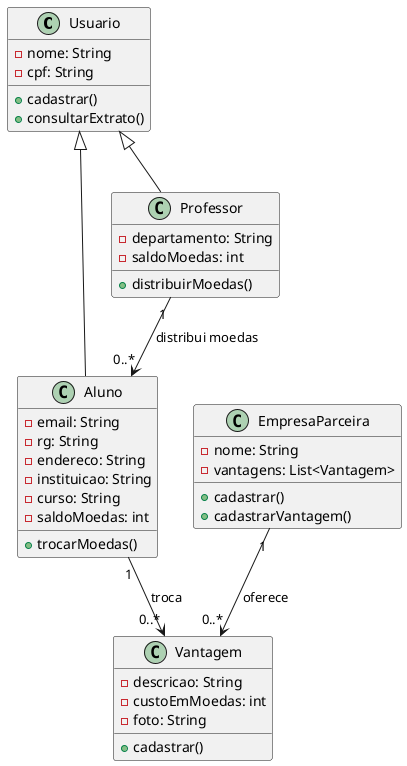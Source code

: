 @startuml
class Usuario {
    - nome: String
    - cpf: String
    + cadastrar()
    + consultarExtrato()
}

class Aluno {
    - email: String
    - rg: String
    - endereco: String
    - instituicao: String
    - curso: String
    - saldoMoedas: int
    + trocarMoedas()
}

class Professor {
    - departamento: String
    - saldoMoedas: int
    + distribuirMoedas()
}

class EmpresaParceira {
    - nome: String
    - vantagens: List<Vantagem>
    + cadastrar()
    + cadastrarVantagem()
}

class Vantagem {
    - descricao: String
    - custoEmMoedas: int
    - foto: String
    + cadastrar()
}

Usuario <|-- Aluno
Usuario <|-- Professor
Aluno "1" --> "0..*" Vantagem : troca
Professor "1" --> "0..*" Aluno : distribui moedas
EmpresaParceira "1" --> "0..*" Vantagem : oferece
@enduml